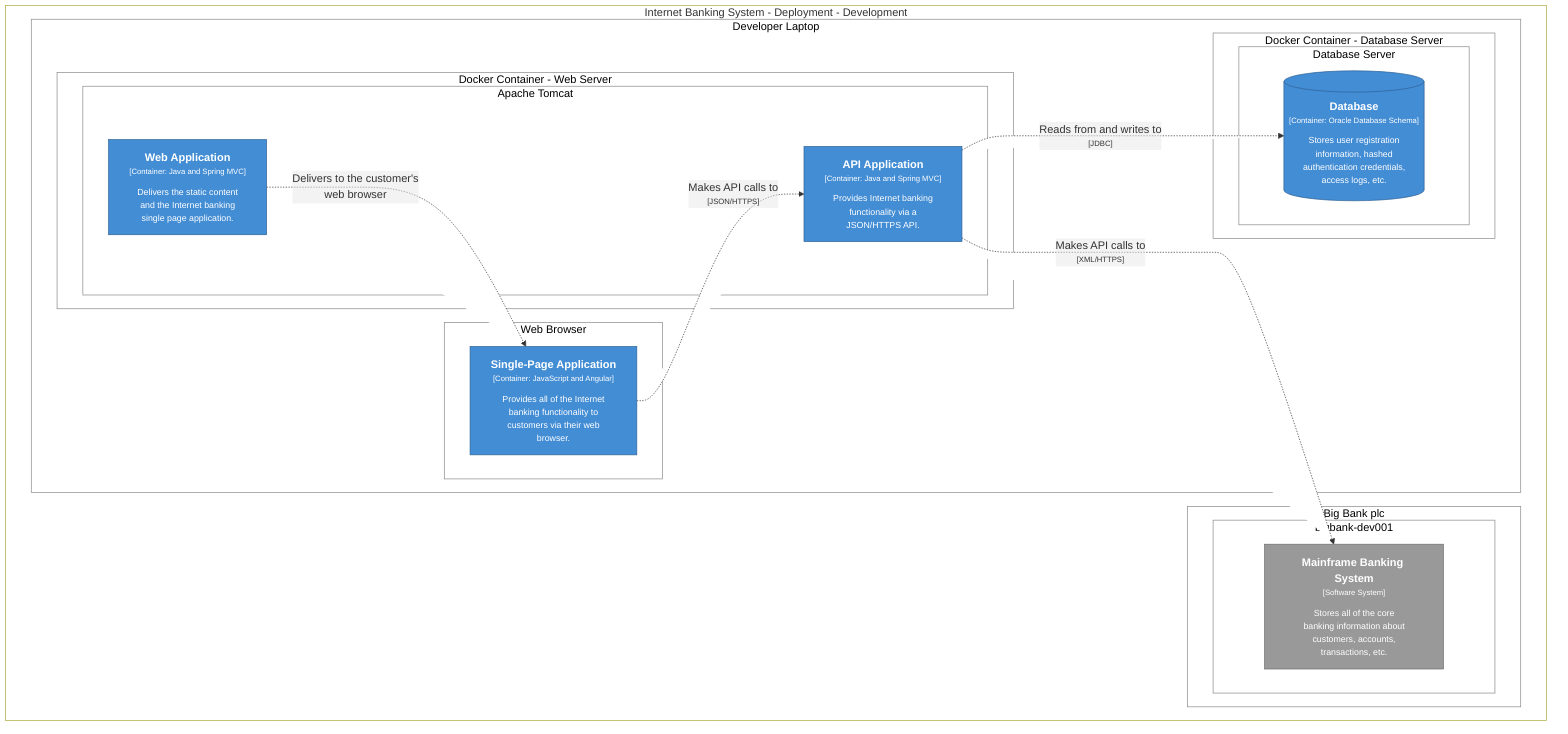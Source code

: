 graph TB
  linkStyle default fill:#ffffff

  subgraph diagram [Internet Banking System - Deployment - Development]
    style diagram fill:#ffffff

    subgraph 55 [Big Bank plc]
      style 55 fill:#ffffff,stroke:#888888,color:#000000

      subgraph 56 [bigbank-dev001]
        style 56 fill:#ffffff,stroke:#888888,color:#000000

        57["<div style='font-weight: bold'>Mainframe Banking System</div><div style='font-size: 70%; margin-top: 0px'>[Software System]</div><div style='font-size: 80%; margin-top:10px'>Stores all of the core<br />banking information about<br />customers, accounts,<br />transactions, etc.</div>"]
        style 57 fill:#999999,stroke:#6b6b6b,color:#ffffff
      end

    end

    subgraph 50 [Developer Laptop]
      style 50 fill:#ffffff,stroke:#888888,color:#000000

      subgraph 59 [Docker Container - Database Server]
        style 59 fill:#ffffff,stroke:#888888,color:#000000

        subgraph 60 [Database Server]
          style 60 fill:#ffffff,stroke:#888888,color:#000000

          61[("<div style='font-weight: bold'>Database</div><div style='font-size: 70%; margin-top: 0px'>[Container: Oracle Database Schema]</div><div style='font-size: 80%; margin-top:10px'>Stores user registration<br />information, hashed<br />authentication credentials,<br />access logs, etc.</div>")]
          style 61 fill:#438dd5,stroke:#2e6295,color:#ffffff
        end

      end

      subgraph 51 [Docker Container - Web Server]
        style 51 fill:#ffffff,stroke:#888888,color:#000000

        subgraph 52 [Apache Tomcat]
          style 52 fill:#ffffff,stroke:#888888,color:#000000

          54["<div style='font-weight: bold'>API Application</div><div style='font-size: 70%; margin-top: 0px'>[Container: Java and Spring MVC]</div><div style='font-size: 80%; margin-top:10px'>Provides Internet banking<br />functionality via a<br />JSON/HTTPS API.</div>"]
          style 54 fill:#438dd5,stroke:#2e6295,color:#ffffff
          53["<div style='font-weight: bold'>Web Application</div><div style='font-size: 70%; margin-top: 0px'>[Container: Java and Spring MVC]</div><div style='font-size: 80%; margin-top:10px'>Delivers the static content<br />and the Internet banking<br />single page application.</div>"]
          style 53 fill:#438dd5,stroke:#2e6295,color:#ffffff
        end

      end

      subgraph 63 [Web Browser]
        style 63 fill:#ffffff,stroke:#888888,color:#000000

        64["<div style='font-weight: bold'>Single-Page Application</div><div style='font-size: 70%; margin-top: 0px'>[Container: JavaScript and Angular]</div><div style='font-size: 80%; margin-top:10px'>Provides all of the Internet<br />banking functionality to<br />customers via their web<br />browser.</div>"]
        style 64 fill:#438dd5,stroke:#2e6295,color:#ffffff
      end

    end

    54-. "<div>Makes API calls to</div><div style='font-size: 70%'>[XML/HTTPS]</div>" .->57
    54-. "<div>Reads from and writes to</div><div style='font-size: 70%'>[JDBC]</div>" .->61
    64-. "<div>Makes API calls to</div><div style='font-size: 70%'>[JSON/HTTPS]</div>" .->54
    53-. "<div>Delivers to the customer's<br />web browser</div><div style='font-size: 70%'></div>" .->64
  end